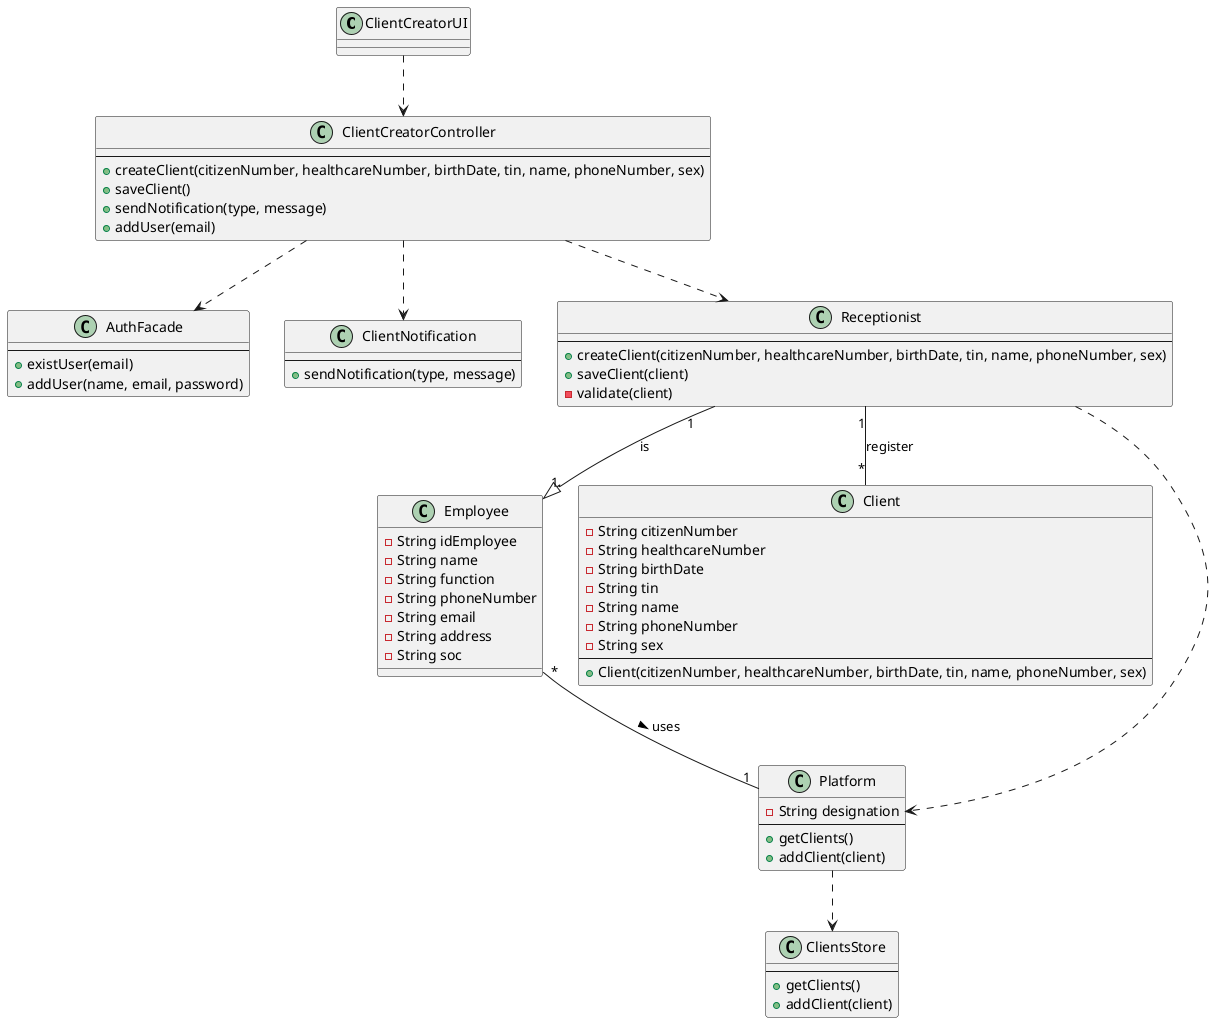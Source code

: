 @startuml

class ClientCreatorUI{

}

class ClientCreatorController{
    --
    +createClient(citizenNumber, healthcareNumber, birthDate, tin, name, phoneNumber, sex)
    +saveClient()
    +sendNotification(type, message)
    +addUser(email)
}

class AuthFacade{
    --
    +existUser(email)
    +addUser(name, email, password)
}

class ClientsStore{
    --
    +getClients()
    +addClient(client)
}

class ClientNotification{
    --
    +sendNotification(type, message)
}

class Employee{
    -String idEmployee
    -String name
    -String function
    -String phoneNumber
    -String email
    -String address
    -String soc
}

class Receptionist {
    --
    +createClient(citizenNumber, healthcareNumber, birthDate, tin, name, phoneNumber, sex)
    +saveClient(client)
    -validate(client)
}

class Client {
    -String citizenNumber
    -String healthcareNumber
    -String birthDate
    -String tin
    -String name
    -String phoneNumber
    -String sex
    --
    +Client(citizenNumber, healthcareNumber, birthDate, tin, name, phoneNumber, sex)
}

class Platform{
    -String designation
    --
    +getClients()
    +addClient(client)
}

ClientCreatorUI ..> ClientCreatorController
ClientCreatorController ..> Receptionist
ClientCreatorController ..> AuthFacade
ClientCreatorController ..> ClientNotification
Receptionist ..> Platform
Platform ..> ClientsStore

Receptionist "1" --|> "1" Employee : is
Employee "*" -- "1" Platform : uses >
Receptionist "1" -- "*" Client : register



@enduml